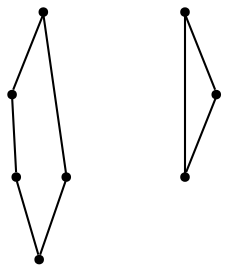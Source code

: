 graph {
  node [shape=point,comment="{\"directed\":false,\"doi\":\"10.1007/978-3-031-22203-0_3\",\"figure\":\"4 (1)\"}"]

  v0 [pos="1517.1001000467033,580.2742737964138"]
  v1 [pos="1408.0764225468763,361.8077348211772"]
  v2 [pos="1299.7831216127272,690.2529096326659"]
  v3 [pos="1189.268613659973,360.5253152272421"]
  v4 [pos="1323.5650626549077,498.1289726296907"]
  v5 [pos="1275.534505173062,499.29567067022936"]
  v6 [pos="1298.86738480946,539.1681721410371"]
  v7 [pos="1078.4301863074654,580.3409136414359"]

  v0 -- v1 [id="-3",pos="1517.1001000467033,580.2742737964138 1408.0764225468763,361.8077348211772 1408.0764225468763,361.8077348211772 1408.0764225468763,361.8077348211772"]
  v0 -- v2 [id="-7",pos="1517.1001000467033,580.2742737964138 1299.7831216127272,690.2529096326659 1299.7831216127272,690.2529096326659 1299.7831216127272,690.2529096326659"]
  v1 -- v3 [id="-17",pos="1408.0764225468763,361.8077348211772 1189.268613659973,360.5253152272421 1189.268613659973,360.5253152272421 1189.268613659973,360.5253152272421"]
  v4 -- v5 [id="-24",pos="1323.5650626549077,498.1289726296907 1275.534505173062,499.29567067022936 1275.534505173062,499.29567067022936 1275.534505173062,499.29567067022936"]
  v4 -- v6 [id="-25",pos="1323.5650626549077,498.1289726296907 1298.86738480946,539.1681721410371 1298.86738480946,539.1681721410371 1298.86738480946,539.1681721410371"]
  v2 -- v7 [id="-32",pos="1299.7831216127272,690.2529096326659 1078.4301863074654,580.3409136414359 1078.4301863074654,580.3409136414359 1078.4301863074654,580.3409136414359"]
  v6 -- v5 [id="-36",pos="1298.86738480946,539.1681721410371 1275.534505173062,499.29567067022936 1275.534505173062,499.29567067022936 1275.534505173062,499.29567067022936"]
  v3 -- v7 [id="-64",pos="1189.268613659973,360.5253152272421 1078.4301863074654,580.3409136414359 1078.4301863074654,580.3409136414359 1078.4301863074654,580.3409136414359"]
}